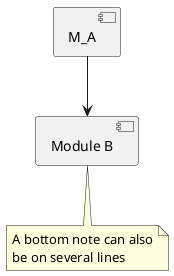 @startuml

[M_A]
[Module B] as M_B

[M_A] -down-> M_B

note bottom of M_B
  A bottom note can also
  be on several lines
end note



@enduml

